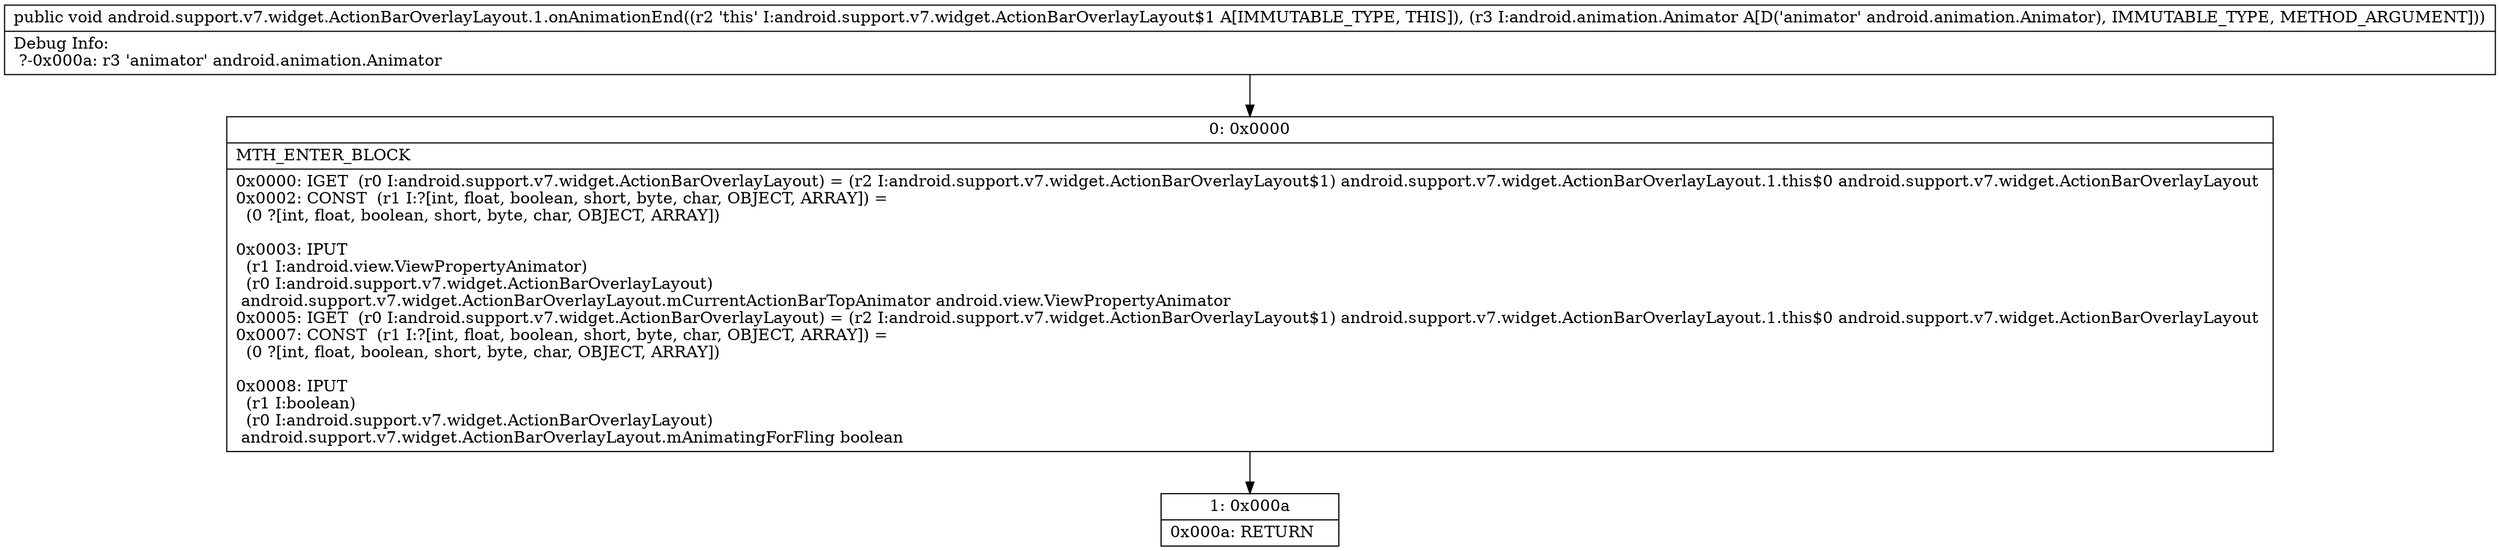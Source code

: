 digraph "CFG forandroid.support.v7.widget.ActionBarOverlayLayout.1.onAnimationEnd(Landroid\/animation\/Animator;)V" {
Node_0 [shape=record,label="{0\:\ 0x0000|MTH_ENTER_BLOCK\l|0x0000: IGET  (r0 I:android.support.v7.widget.ActionBarOverlayLayout) = (r2 I:android.support.v7.widget.ActionBarOverlayLayout$1) android.support.v7.widget.ActionBarOverlayLayout.1.this$0 android.support.v7.widget.ActionBarOverlayLayout \l0x0002: CONST  (r1 I:?[int, float, boolean, short, byte, char, OBJECT, ARRAY]) = \l  (0 ?[int, float, boolean, short, byte, char, OBJECT, ARRAY])\l \l0x0003: IPUT  \l  (r1 I:android.view.ViewPropertyAnimator)\l  (r0 I:android.support.v7.widget.ActionBarOverlayLayout)\l android.support.v7.widget.ActionBarOverlayLayout.mCurrentActionBarTopAnimator android.view.ViewPropertyAnimator \l0x0005: IGET  (r0 I:android.support.v7.widget.ActionBarOverlayLayout) = (r2 I:android.support.v7.widget.ActionBarOverlayLayout$1) android.support.v7.widget.ActionBarOverlayLayout.1.this$0 android.support.v7.widget.ActionBarOverlayLayout \l0x0007: CONST  (r1 I:?[int, float, boolean, short, byte, char, OBJECT, ARRAY]) = \l  (0 ?[int, float, boolean, short, byte, char, OBJECT, ARRAY])\l \l0x0008: IPUT  \l  (r1 I:boolean)\l  (r0 I:android.support.v7.widget.ActionBarOverlayLayout)\l android.support.v7.widget.ActionBarOverlayLayout.mAnimatingForFling boolean \l}"];
Node_1 [shape=record,label="{1\:\ 0x000a|0x000a: RETURN   \l}"];
MethodNode[shape=record,label="{public void android.support.v7.widget.ActionBarOverlayLayout.1.onAnimationEnd((r2 'this' I:android.support.v7.widget.ActionBarOverlayLayout$1 A[IMMUTABLE_TYPE, THIS]), (r3 I:android.animation.Animator A[D('animator' android.animation.Animator), IMMUTABLE_TYPE, METHOD_ARGUMENT]))  | Debug Info:\l  ?\-0x000a: r3 'animator' android.animation.Animator\l}"];
MethodNode -> Node_0;
Node_0 -> Node_1;
}

